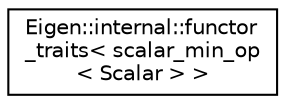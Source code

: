 digraph "Graphical Class Hierarchy"
{
  edge [fontname="Helvetica",fontsize="10",labelfontname="Helvetica",labelfontsize="10"];
  node [fontname="Helvetica",fontsize="10",shape=record];
  rankdir="LR";
  Node1 [label="Eigen::internal::functor\l_traits\< scalar_min_op\l\< Scalar \> \>",height=0.2,width=0.4,color="black", fillcolor="white", style="filled",URL="$struct_eigen_1_1internal_1_1functor__traits_3_01scalar__min__op_3_01_scalar_01_4_01_4.html"];
}

